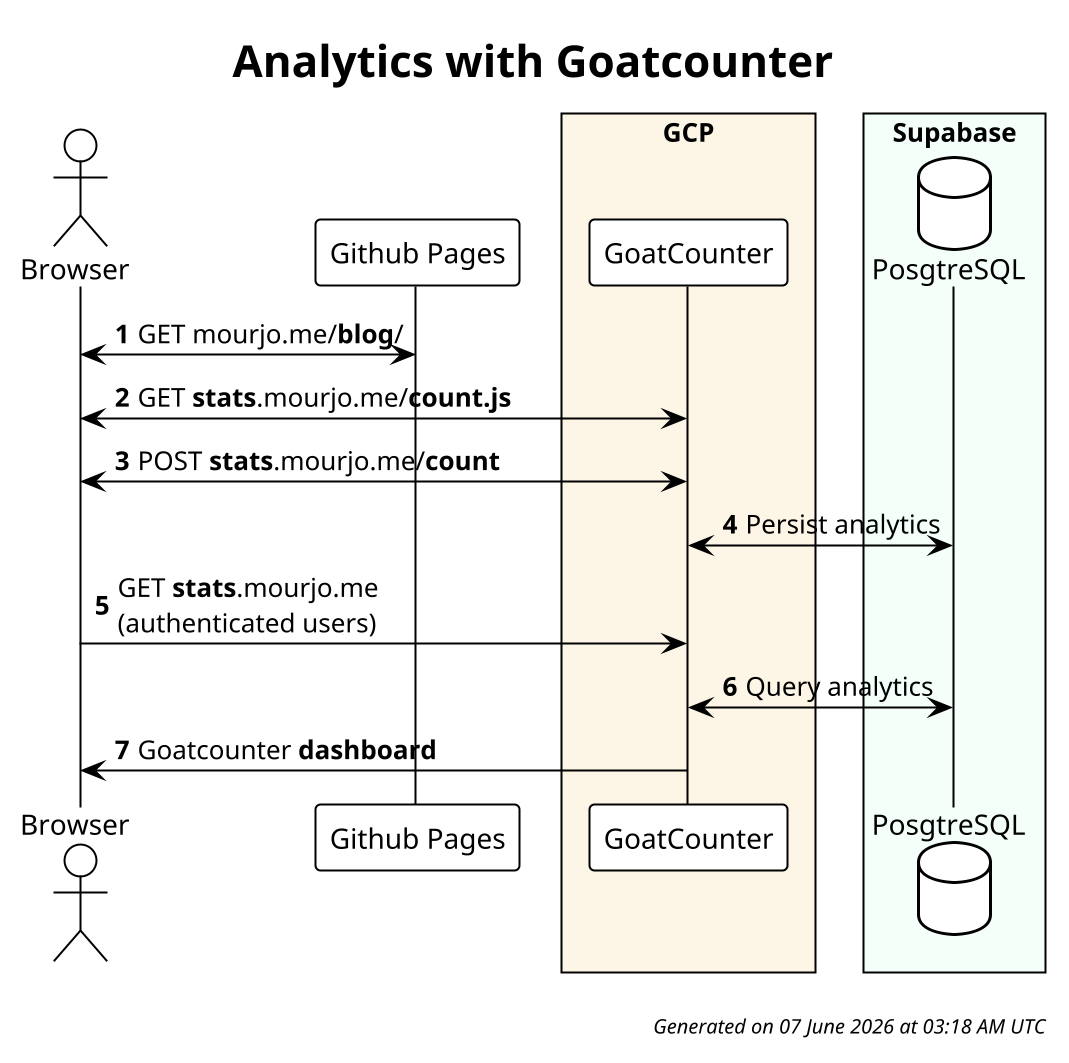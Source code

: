 @startuml
!theme plain

<style>
sequenceDiagram {
  group {
    LineThickness 1
    LineColor RoyalBlue
    LineStyle 10
    padding 50
    margin 50
    BackGroundColor Transparent
  }
  groupHeader {
    FontStyle plain
    BackGroundColor RoyalBlue
    LineColor RoyalBlue
    FontColor White
    LineStyle 0
    padding 10
    margin 10
  }
}
</style>


scale 2
autonumber
title "Analytics with Goatcounter"
actor user as "Browser"
participant mme as "Github Pages"


box "GCP" #OldLace
participant gc as "GoatCounter"
end box

box "Supabase" #MintCream
database pg as "PosgtreSQL"
end box

user <-> mme: GET mourjo.me/**blog**/
user <-> gc: GET **stats**.mourjo.me/**count.js**
user <-> gc: POST **stats**.mourjo.me/**count**
gc <-> pg: Persist analytics

user -> gc: GET **stats**.mourjo.me\n(authenticated users)
gc <-> pg: Query analytics
gc -> user: Goatcounter **dashboard**

right footer \n<i>Generated on %date("dd MMMM YYYY' at 'hh:mm aa z")</i>
@enduml
